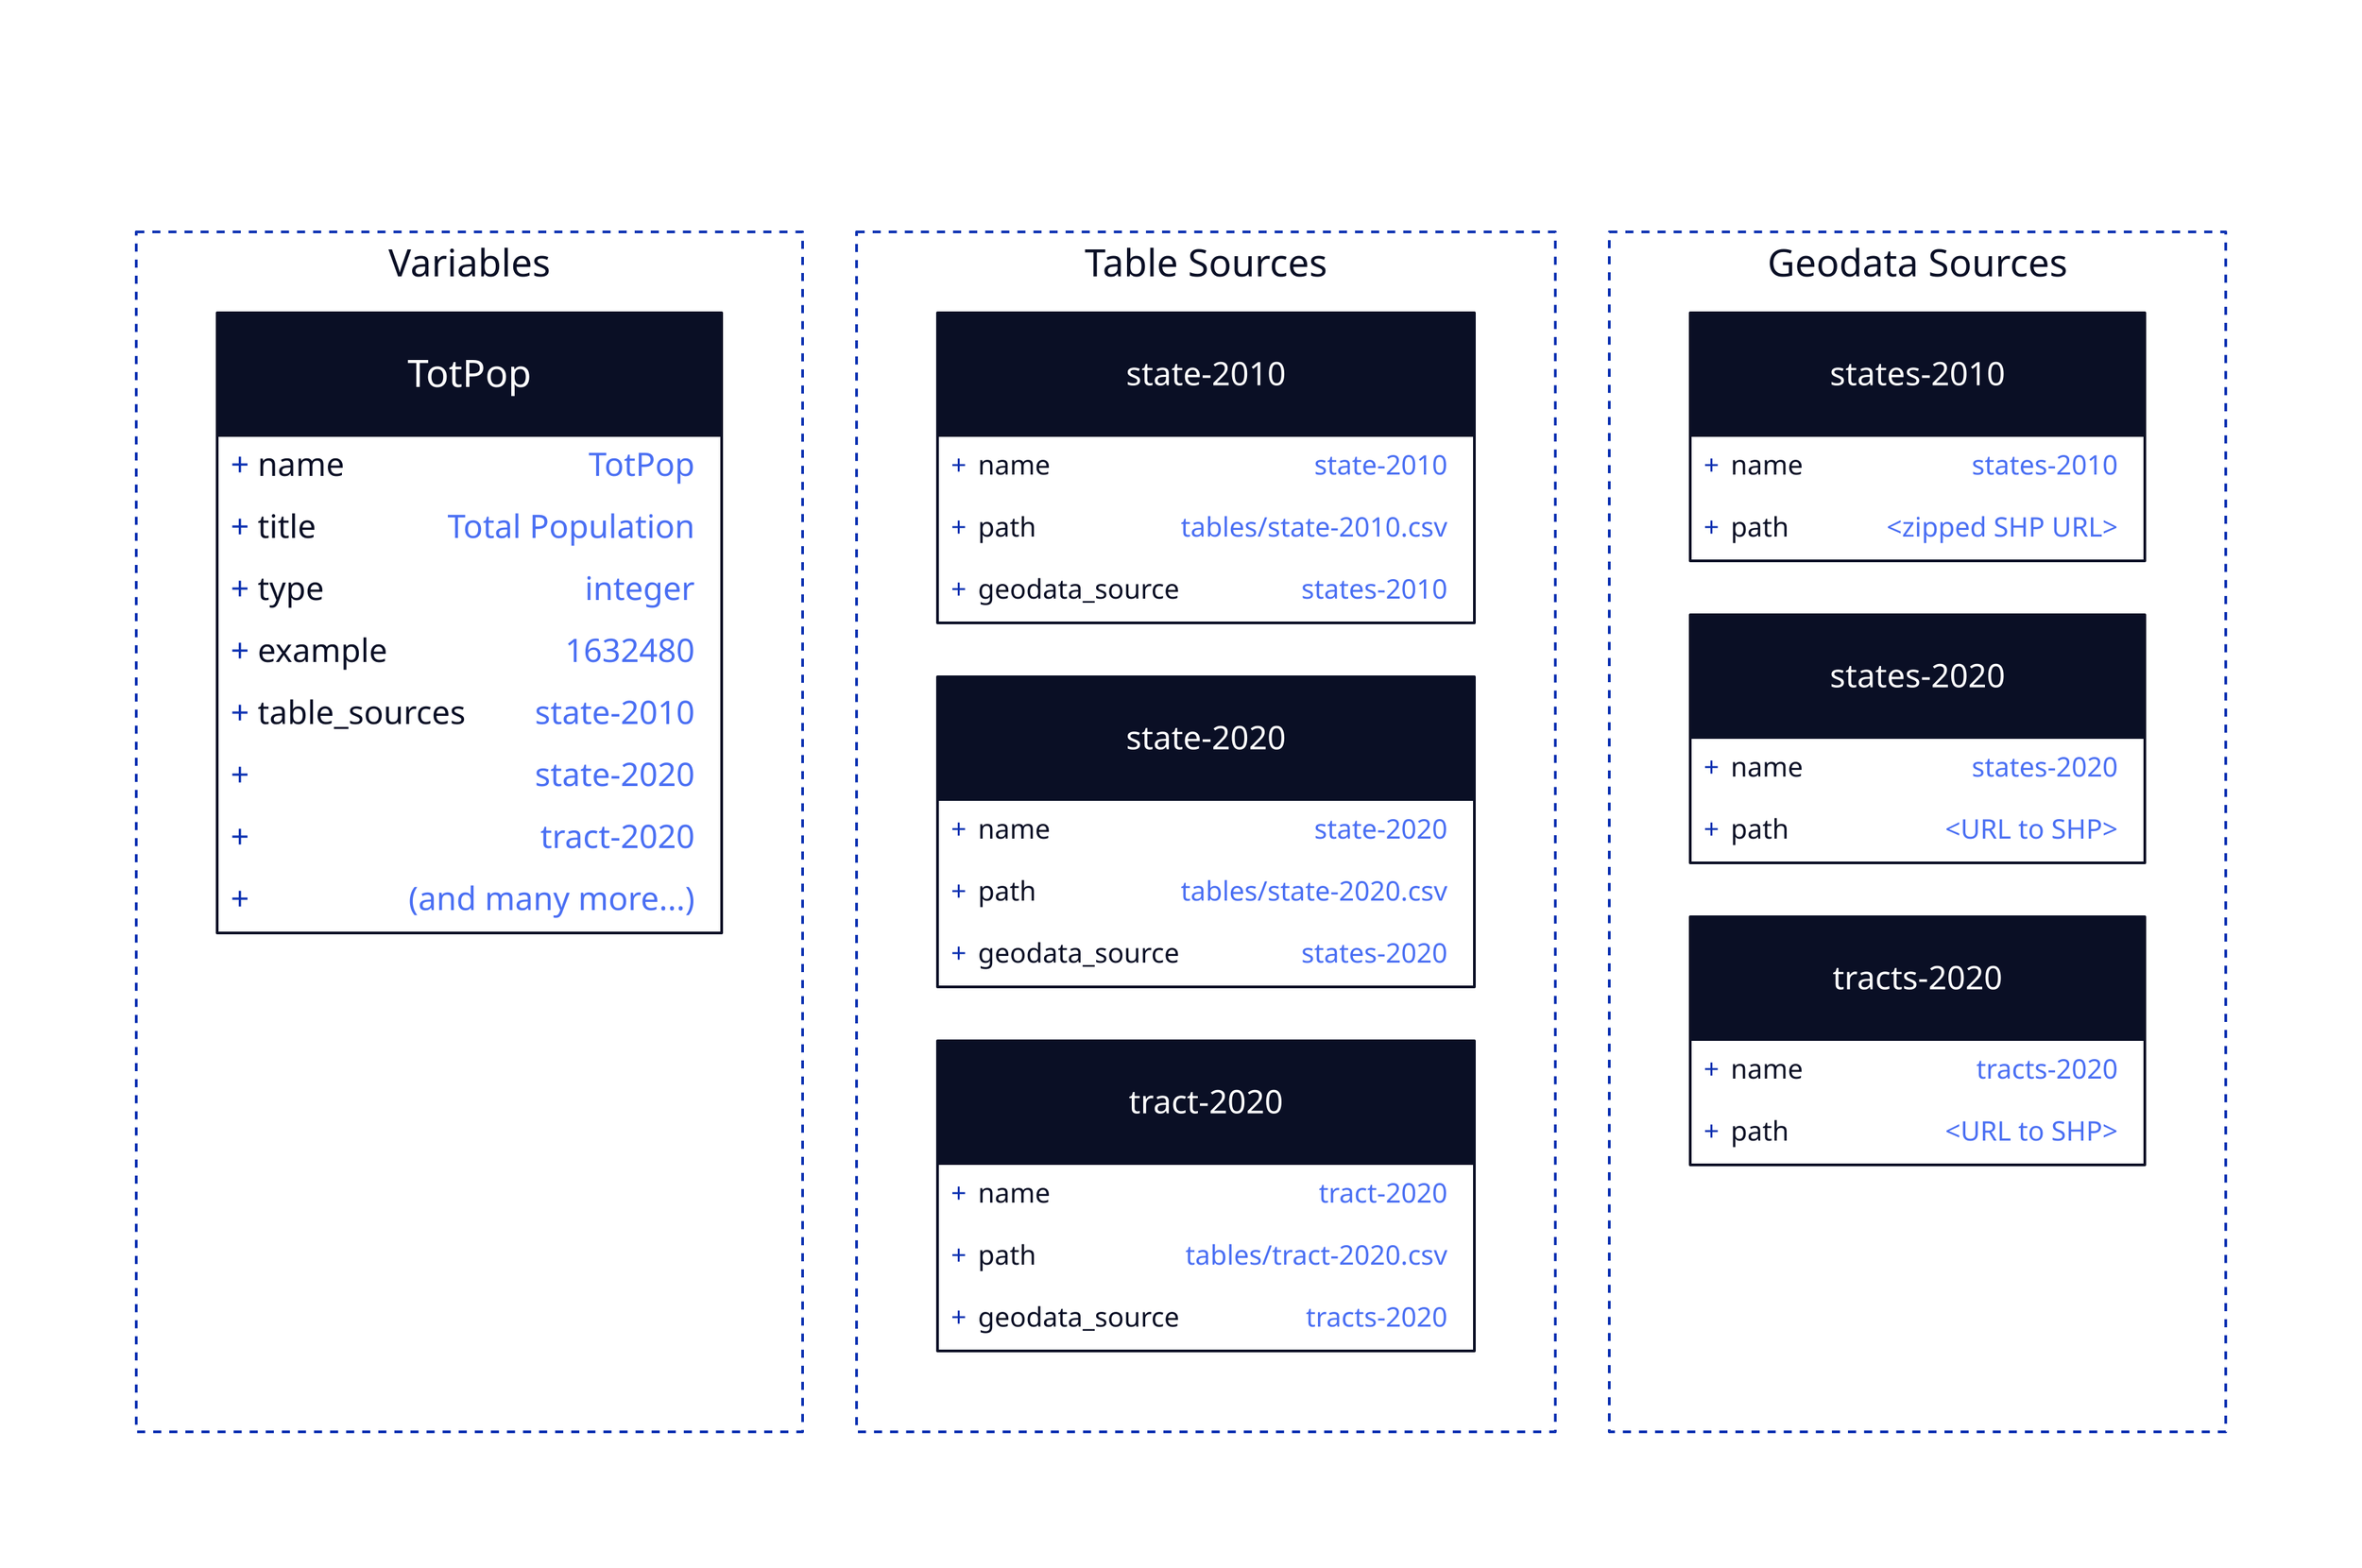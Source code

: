 # d2 ./registry-complex2.d2 registry-complex2.png --pad 25 --sketch

direction: right
grid-columns: 3
classes: {
    container: {
        style: {
            fill: transparent
            stroke-dash: 3
        }
    }
}
title: |md

  # Joining Variables, Table Sources, and Geodata Sources
| {
    near: top-center
    width: 900
}

v: Variables {
    class: container
    grid-columns: 1
}
t: Table Sources {
    class: container
    grid-columns: 1
}
g: Geodata Sources {
    class: container
    grid-columns: 1
}

v.TotPop: {
    shape: class
    grid-columns: 1
    name: TotPop
    title: Total Population
    type: integer
    example: 1632480
    table_sources: state-2010
    "": state-2020
    "  ": tract-2020
    "   ": (and many more...)
}

t.state-2010: {
    shape: class
    name: state-2010
    path: tables/state-2010.csv
    geodata_source: states-2010

}
t.state-2020: {
    shape: class
    name: state-2020
    path: tables/state-2020.csv
    geodata_source: states-2020
}
t.tract-2020: {
    shape: class
    name: tract-2020
    path: tables/tract-2020.csv
    geodata_source: tracts-2020
}

g.states-2010: states-2010 {
    shape: class
    name: states-2010
    path: <zipped SHP URL>
}
g.states-2020: states-2020 {
    shape: class
    name: states-2020
    path: <URL to SHP>
}
g.tracts-2020: tracts-2020 {
    shape: class
    name: tracts-2020
    path: <URL to SHP>
}

# t.state-2010 -> g.states-2010
# t.state-2020 -> g.states-2020
# t.tract-2020 -> g.tracts-2020

# v.TotPop -> t.state-2010
# v.TotPop -> t.state-2020
# v.TotPop -> t.tract-2020
